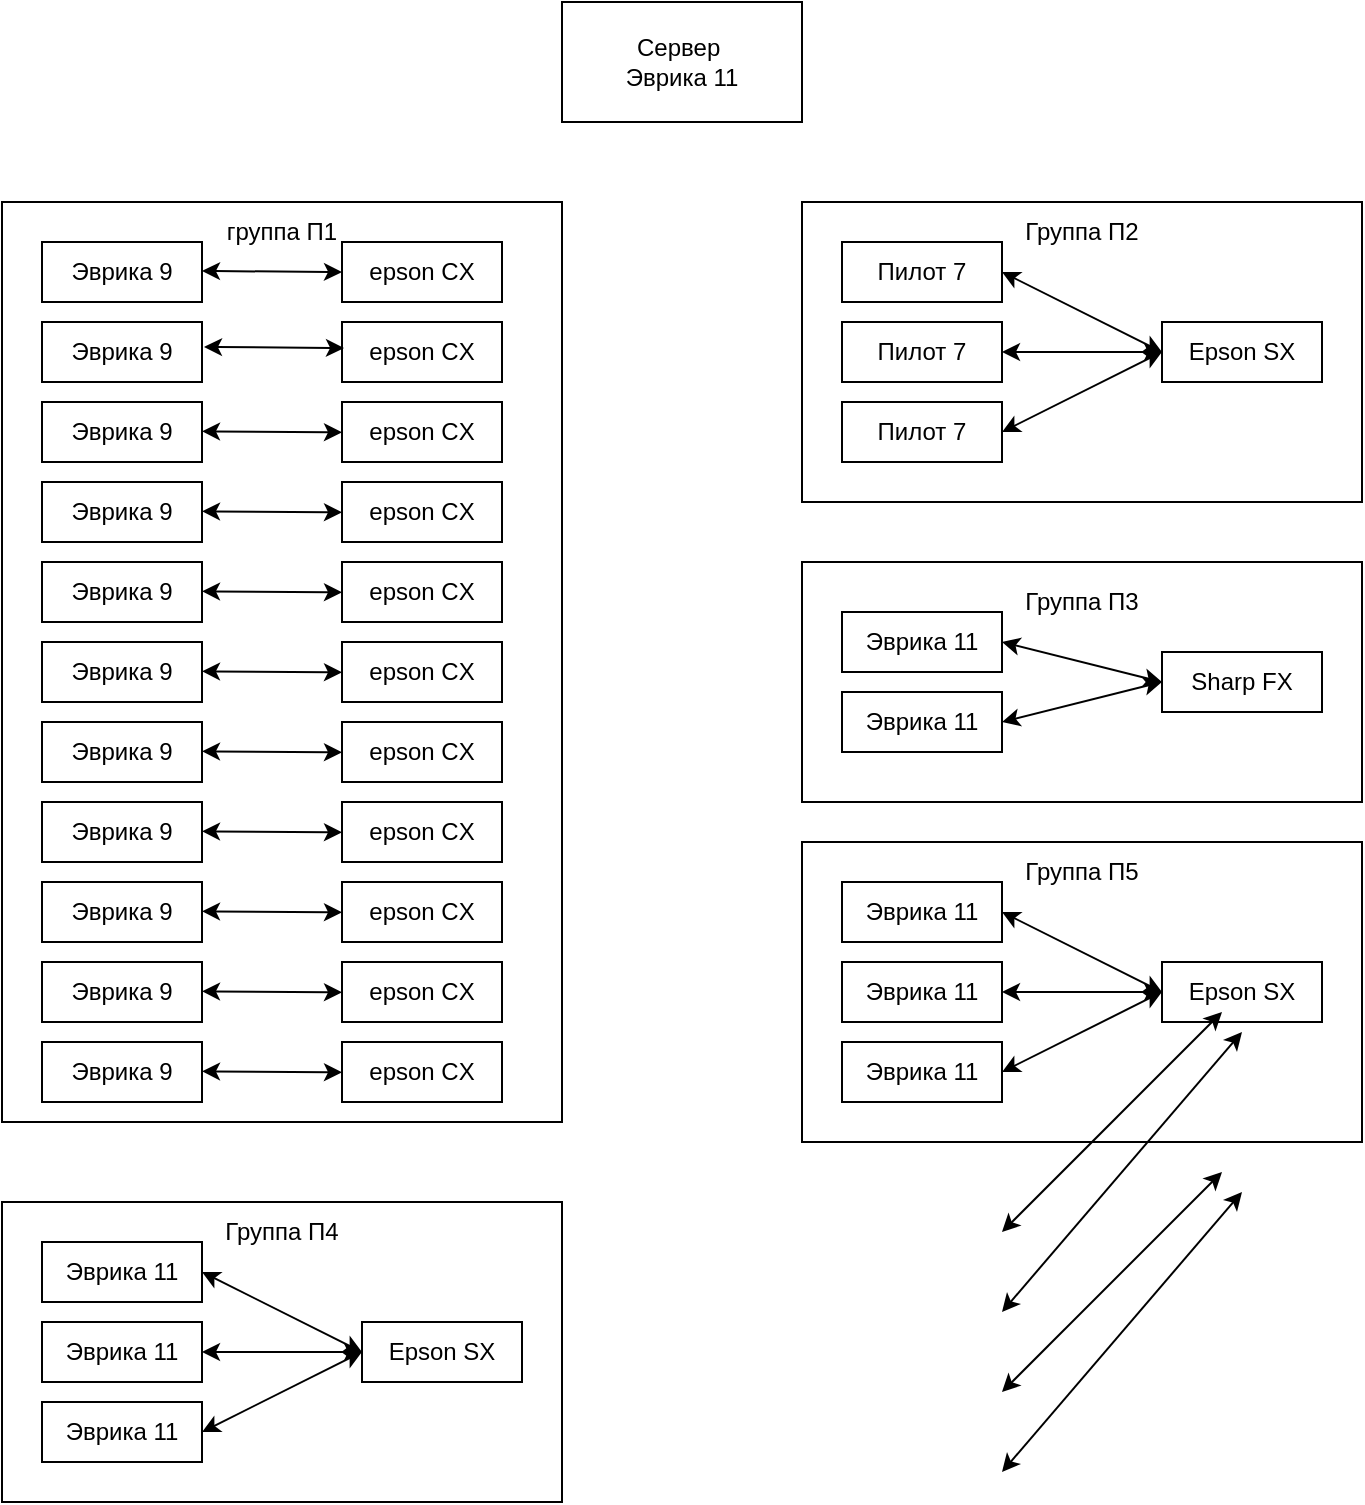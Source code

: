 <mxfile version="21.0.2" type="device"><diagram name="Page-1" id="cQY_6nvBTwOxFIZZVSRD"><mxGraphModel dx="954" dy="675" grid="1" gridSize="10" guides="1" tooltips="1" connect="1" arrows="1" fold="1" page="1" pageScale="1" pageWidth="827" pageHeight="1169" math="0" shadow="0"><root><mxCell id="0"/><mxCell id="1" parent="0"/><mxCell id="Dg9zF2Ume9i-oO9ng2XR-1" value="Сервер&amp;nbsp;&lt;br&gt;Эврика 11" style="rounded=0;whiteSpace=wrap;html=1;" parent="1" vertex="1"><mxGeometry x="360" y="20" width="120" height="60" as="geometry"/></mxCell><mxCell id="Dg9zF2Ume9i-oO9ng2XR-2" value="" style="rounded=0;whiteSpace=wrap;html=1;" parent="1" vertex="1"><mxGeometry x="80" y="120" width="280" height="460" as="geometry"/></mxCell><mxCell id="Dg9zF2Ume9i-oO9ng2XR-5" value="epson CX" style="rounded=0;whiteSpace=wrap;html=1;" parent="1" vertex="1"><mxGeometry x="250" y="140" width="80" height="30" as="geometry"/></mxCell><mxCell id="Dg9zF2Ume9i-oO9ng2XR-12" value="Эврика 9" style="rounded=0;whiteSpace=wrap;html=1;" parent="1" vertex="1"><mxGeometry x="100" y="140" width="80" height="30" as="geometry"/></mxCell><mxCell id="Dg9zF2Ume9i-oO9ng2XR-28" value="группа П1" style="text;html=1;strokeColor=none;fillColor=none;align=center;verticalAlign=middle;whiteSpace=wrap;rounded=0;" parent="1" vertex="1"><mxGeometry x="190" y="120" width="60" height="30" as="geometry"/></mxCell><mxCell id="Dg9zF2Ume9i-oO9ng2XR-30" value="Эврика 9" style="rounded=0;whiteSpace=wrap;html=1;" parent="1" vertex="1"><mxGeometry x="100" y="180" width="80" height="30" as="geometry"/></mxCell><mxCell id="Dg9zF2Ume9i-oO9ng2XR-31" value="Эврика 9" style="rounded=0;whiteSpace=wrap;html=1;" parent="1" vertex="1"><mxGeometry x="100" y="220" width="80" height="30" as="geometry"/></mxCell><mxCell id="Dg9zF2Ume9i-oO9ng2XR-32" value="Эврика 9" style="rounded=0;whiteSpace=wrap;html=1;" parent="1" vertex="1"><mxGeometry x="100" y="260" width="80" height="30" as="geometry"/></mxCell><mxCell id="Dg9zF2Ume9i-oO9ng2XR-33" value="Эврика 9" style="rounded=0;whiteSpace=wrap;html=1;" parent="1" vertex="1"><mxGeometry x="100" y="300" width="80" height="30" as="geometry"/></mxCell><mxCell id="Dg9zF2Ume9i-oO9ng2XR-34" value="Эврика 9" style="rounded=0;whiteSpace=wrap;html=1;" parent="1" vertex="1"><mxGeometry x="100" y="340" width="80" height="30" as="geometry"/></mxCell><mxCell id="Dg9zF2Ume9i-oO9ng2XR-35" value="Эврика 9" style="rounded=0;whiteSpace=wrap;html=1;" parent="1" vertex="1"><mxGeometry x="100" y="380" width="80" height="30" as="geometry"/></mxCell><mxCell id="Dg9zF2Ume9i-oO9ng2XR-36" value="Эврика 9" style="rounded=0;whiteSpace=wrap;html=1;" parent="1" vertex="1"><mxGeometry x="100" y="420" width="80" height="30" as="geometry"/></mxCell><mxCell id="Dg9zF2Ume9i-oO9ng2XR-37" value="Эврика 9" style="rounded=0;whiteSpace=wrap;html=1;" parent="1" vertex="1"><mxGeometry x="100" y="460" width="80" height="30" as="geometry"/></mxCell><mxCell id="Dg9zF2Ume9i-oO9ng2XR-38" value="Эврика 9" style="rounded=0;whiteSpace=wrap;html=1;" parent="1" vertex="1"><mxGeometry x="100" y="500" width="80" height="30" as="geometry"/></mxCell><mxCell id="Dg9zF2Ume9i-oO9ng2XR-39" value="Эврика 9" style="rounded=0;whiteSpace=wrap;html=1;" parent="1" vertex="1"><mxGeometry x="100" y="540" width="80" height="30" as="geometry"/></mxCell><mxCell id="Dg9zF2Ume9i-oO9ng2XR-40" value="epson CX" style="rounded=0;whiteSpace=wrap;html=1;" parent="1" vertex="1"><mxGeometry x="250" y="180" width="80" height="30" as="geometry"/></mxCell><mxCell id="Dg9zF2Ume9i-oO9ng2XR-41" value="epson CX" style="rounded=0;whiteSpace=wrap;html=1;" parent="1" vertex="1"><mxGeometry x="250" y="220" width="80" height="30" as="geometry"/></mxCell><mxCell id="Dg9zF2Ume9i-oO9ng2XR-42" value="epson CX" style="rounded=0;whiteSpace=wrap;html=1;" parent="1" vertex="1"><mxGeometry x="250" y="300" width="80" height="30" as="geometry"/></mxCell><mxCell id="Dg9zF2Ume9i-oO9ng2XR-43" value="epson CX" style="rounded=0;whiteSpace=wrap;html=1;" parent="1" vertex="1"><mxGeometry x="250" y="260" width="80" height="30" as="geometry"/></mxCell><mxCell id="Dg9zF2Ume9i-oO9ng2XR-44" value="epson CX" style="rounded=0;whiteSpace=wrap;html=1;" parent="1" vertex="1"><mxGeometry x="250" y="340" width="80" height="30" as="geometry"/></mxCell><mxCell id="Dg9zF2Ume9i-oO9ng2XR-45" value="epson CX" style="rounded=0;whiteSpace=wrap;html=1;" parent="1" vertex="1"><mxGeometry x="250" y="380" width="80" height="30" as="geometry"/></mxCell><mxCell id="Dg9zF2Ume9i-oO9ng2XR-46" value="epson CX" style="rounded=0;whiteSpace=wrap;html=1;" parent="1" vertex="1"><mxGeometry x="250" y="420" width="80" height="30" as="geometry"/></mxCell><mxCell id="Dg9zF2Ume9i-oO9ng2XR-47" value="epson CX" style="rounded=0;whiteSpace=wrap;html=1;" parent="1" vertex="1"><mxGeometry x="250" y="460" width="80" height="30" as="geometry"/></mxCell><mxCell id="Dg9zF2Ume9i-oO9ng2XR-48" value="epson CX" style="rounded=0;whiteSpace=wrap;html=1;" parent="1" vertex="1"><mxGeometry x="250" y="500" width="80" height="30" as="geometry"/></mxCell><mxCell id="Dg9zF2Ume9i-oO9ng2XR-49" value="epson CX" style="rounded=0;whiteSpace=wrap;html=1;" parent="1" vertex="1"><mxGeometry x="250" y="540" width="80" height="30" as="geometry"/></mxCell><mxCell id="Dg9zF2Ume9i-oO9ng2XR-51" value="" style="endArrow=classic;startArrow=classic;html=1;rounded=0;entryX=0;entryY=0.5;entryDx=0;entryDy=0;" parent="1" target="Dg9zF2Ume9i-oO9ng2XR-5" edge="1"><mxGeometry width="50" height="50" relative="1" as="geometry"><mxPoint x="180" y="154.5" as="sourcePoint"/><mxPoint x="220" y="154.5" as="targetPoint"/></mxGeometry></mxCell><mxCell id="Dg9zF2Ume9i-oO9ng2XR-52" value="" style="endArrow=classic;startArrow=classic;html=1;rounded=0;entryX=0;entryY=0.5;entryDx=0;entryDy=0;" parent="1" edge="1"><mxGeometry width="50" height="50" relative="1" as="geometry"><mxPoint x="181" y="192.5" as="sourcePoint"/><mxPoint x="251" y="193" as="targetPoint"/></mxGeometry></mxCell><mxCell id="Dg9zF2Ume9i-oO9ng2XR-53" value="" style="endArrow=classic;startArrow=classic;html=1;rounded=0;entryX=0;entryY=0.5;entryDx=0;entryDy=0;" parent="1" edge="1"><mxGeometry width="50" height="50" relative="1" as="geometry"><mxPoint x="180" y="234.66" as="sourcePoint"/><mxPoint x="250" y="235.16" as="targetPoint"/></mxGeometry></mxCell><mxCell id="Dg9zF2Ume9i-oO9ng2XR-54" value="" style="endArrow=classic;startArrow=classic;html=1;rounded=0;entryX=0;entryY=0.5;entryDx=0;entryDy=0;" parent="1" edge="1"><mxGeometry width="50" height="50" relative="1" as="geometry"><mxPoint x="180" y="274.66" as="sourcePoint"/><mxPoint x="250" y="275.16" as="targetPoint"/></mxGeometry></mxCell><mxCell id="Dg9zF2Ume9i-oO9ng2XR-55" value="" style="endArrow=classic;startArrow=classic;html=1;rounded=0;entryX=0;entryY=0.5;entryDx=0;entryDy=0;" parent="1" edge="1"><mxGeometry width="50" height="50" relative="1" as="geometry"><mxPoint x="180" y="314.66" as="sourcePoint"/><mxPoint x="250" y="315.16" as="targetPoint"/></mxGeometry></mxCell><mxCell id="Dg9zF2Ume9i-oO9ng2XR-56" value="" style="endArrow=classic;startArrow=classic;html=1;rounded=0;entryX=0;entryY=0.5;entryDx=0;entryDy=0;" parent="1" edge="1"><mxGeometry width="50" height="50" relative="1" as="geometry"><mxPoint x="180" y="354.66" as="sourcePoint"/><mxPoint x="250" y="355.16" as="targetPoint"/></mxGeometry></mxCell><mxCell id="Dg9zF2Ume9i-oO9ng2XR-62" value="" style="endArrow=classic;startArrow=classic;html=1;rounded=0;entryX=0;entryY=0.5;entryDx=0;entryDy=0;" parent="1" edge="1"><mxGeometry width="50" height="50" relative="1" as="geometry"><mxPoint x="180" y="394.66" as="sourcePoint"/><mxPoint x="250" y="395.16" as="targetPoint"/></mxGeometry></mxCell><mxCell id="Dg9zF2Ume9i-oO9ng2XR-63" value="" style="endArrow=classic;startArrow=classic;html=1;rounded=0;entryX=0;entryY=0.5;entryDx=0;entryDy=0;" parent="1" edge="1"><mxGeometry width="50" height="50" relative="1" as="geometry"><mxPoint x="180" y="434.66" as="sourcePoint"/><mxPoint x="250" y="435.16" as="targetPoint"/></mxGeometry></mxCell><mxCell id="Dg9zF2Ume9i-oO9ng2XR-64" value="" style="endArrow=classic;startArrow=classic;html=1;rounded=0;entryX=0;entryY=0.5;entryDx=0;entryDy=0;" parent="1" edge="1"><mxGeometry width="50" height="50" relative="1" as="geometry"><mxPoint x="180" y="474.66" as="sourcePoint"/><mxPoint x="250" y="475.16" as="targetPoint"/></mxGeometry></mxCell><mxCell id="Dg9zF2Ume9i-oO9ng2XR-65" value="" style="endArrow=classic;startArrow=classic;html=1;rounded=0;entryX=0;entryY=0.5;entryDx=0;entryDy=0;" parent="1" edge="1"><mxGeometry width="50" height="50" relative="1" as="geometry"><mxPoint x="180" y="514.66" as="sourcePoint"/><mxPoint x="250" y="515.16" as="targetPoint"/></mxGeometry></mxCell><mxCell id="Dg9zF2Ume9i-oO9ng2XR-68" value="" style="endArrow=classic;startArrow=classic;html=1;rounded=0;entryX=0;entryY=0.5;entryDx=0;entryDy=0;" parent="1" edge="1"><mxGeometry width="50" height="50" relative="1" as="geometry"><mxPoint x="180" y="554.66" as="sourcePoint"/><mxPoint x="250" y="555.16" as="targetPoint"/></mxGeometry></mxCell><mxCell id="Dg9zF2Ume9i-oO9ng2XR-70" value="" style="rounded=0;whiteSpace=wrap;html=1;" parent="1" vertex="1"><mxGeometry x="480" y="120" width="280" height="150" as="geometry"/></mxCell><mxCell id="Dg9zF2Ume9i-oO9ng2XR-71" value="Пилот 7" style="rounded=0;whiteSpace=wrap;html=1;" parent="1" vertex="1"><mxGeometry x="500" y="140" width="80" height="30" as="geometry"/></mxCell><mxCell id="Dg9zF2Ume9i-oO9ng2XR-72" value="Пилот 7" style="rounded=0;whiteSpace=wrap;html=1;" parent="1" vertex="1"><mxGeometry x="500" y="180" width="80" height="30" as="geometry"/></mxCell><mxCell id="Dg9zF2Ume9i-oO9ng2XR-73" value="Пилот 7" style="rounded=0;whiteSpace=wrap;html=1;" parent="1" vertex="1"><mxGeometry x="500" y="220" width="80" height="30" as="geometry"/></mxCell><mxCell id="Dg9zF2Ume9i-oO9ng2XR-78" value="Epson SX" style="rounded=0;whiteSpace=wrap;html=1;" parent="1" vertex="1"><mxGeometry x="660" y="180" width="80" height="30" as="geometry"/></mxCell><mxCell id="Dg9zF2Ume9i-oO9ng2XR-88" value="" style="endArrow=classic;startArrow=classic;html=1;rounded=0;entryX=1;entryY=0.5;entryDx=0;entryDy=0;exitX=0;exitY=0.5;exitDx=0;exitDy=0;" parent="1" source="Dg9zF2Ume9i-oO9ng2XR-78" target="Dg9zF2Ume9i-oO9ng2XR-71" edge="1"><mxGeometry width="50" height="50" relative="1" as="geometry"><mxPoint x="440" y="350" as="sourcePoint"/><mxPoint x="490" y="300" as="targetPoint"/></mxGeometry></mxCell><mxCell id="Dg9zF2Ume9i-oO9ng2XR-89" value="" style="endArrow=classic;startArrow=classic;html=1;rounded=0;entryX=1;entryY=0.5;entryDx=0;entryDy=0;exitX=0;exitY=0.5;exitDx=0;exitDy=0;" parent="1" source="Dg9zF2Ume9i-oO9ng2XR-78" target="Dg9zF2Ume9i-oO9ng2XR-72" edge="1"><mxGeometry width="50" height="50" relative="1" as="geometry"><mxPoint x="680" y="230" as="sourcePoint"/><mxPoint x="600" y="210" as="targetPoint"/></mxGeometry></mxCell><mxCell id="Dg9zF2Ume9i-oO9ng2XR-95" value="Группа П2" style="text;html=1;strokeColor=none;fillColor=none;align=center;verticalAlign=middle;whiteSpace=wrap;rounded=0;" parent="1" vertex="1"><mxGeometry x="590" y="120" width="60" height="30" as="geometry"/></mxCell><mxCell id="Dg9zF2Ume9i-oO9ng2XR-99" value="" style="rounded=0;whiteSpace=wrap;html=1;" parent="1" vertex="1"><mxGeometry x="480" y="300" width="280" height="120" as="geometry"/></mxCell><mxCell id="Dg9zF2Ume9i-oO9ng2XR-100" value="Эврика 11" style="rounded=0;whiteSpace=wrap;html=1;" parent="1" vertex="1"><mxGeometry x="500" y="325" width="80" height="30" as="geometry"/></mxCell><mxCell id="Dg9zF2Ume9i-oO9ng2XR-101" value="Эврика 11" style="rounded=0;whiteSpace=wrap;html=1;" parent="1" vertex="1"><mxGeometry x="500" y="365" width="80" height="30" as="geometry"/></mxCell><mxCell id="Dg9zF2Ume9i-oO9ng2XR-106" value="Sharp FX" style="rounded=0;whiteSpace=wrap;html=1;" parent="1" vertex="1"><mxGeometry x="660" y="345" width="80" height="30" as="geometry"/></mxCell><mxCell id="Dg9zF2Ume9i-oO9ng2XR-109" value="" style="endArrow=classic;startArrow=classic;html=1;rounded=0;entryX=1;entryY=0.5;entryDx=0;entryDy=0;exitX=0;exitY=0.5;exitDx=0;exitDy=0;" parent="1" source="Dg9zF2Ume9i-oO9ng2XR-106" target="Dg9zF2Ume9i-oO9ng2XR-100" edge="1"><mxGeometry width="50" height="50" relative="1" as="geometry"><mxPoint x="440" y="535" as="sourcePoint"/><mxPoint x="490" y="485" as="targetPoint"/></mxGeometry></mxCell><mxCell id="Dg9zF2Ume9i-oO9ng2XR-110" value="" style="endArrow=classic;startArrow=classic;html=1;rounded=0;entryX=1;entryY=0.5;entryDx=0;entryDy=0;exitX=0;exitY=0.5;exitDx=0;exitDy=0;" parent="1" source="Dg9zF2Ume9i-oO9ng2XR-106" target="Dg9zF2Ume9i-oO9ng2XR-101" edge="1"><mxGeometry width="50" height="50" relative="1" as="geometry"><mxPoint x="680" y="415" as="sourcePoint"/><mxPoint x="600" y="395" as="targetPoint"/></mxGeometry></mxCell><mxCell id="Dg9zF2Ume9i-oO9ng2XR-115" value="Группа П3" style="text;html=1;strokeColor=none;fillColor=none;align=center;verticalAlign=middle;whiteSpace=wrap;rounded=0;" parent="1" vertex="1"><mxGeometry x="590" y="305" width="60" height="30" as="geometry"/></mxCell><mxCell id="Dg9zF2Ume9i-oO9ng2XR-116" style="edgeStyle=orthogonalEdgeStyle;rounded=0;orthogonalLoop=1;jettySize=auto;html=1;exitX=0.5;exitY=1;exitDx=0;exitDy=0;" parent="1" source="Dg9zF2Ume9i-oO9ng2XR-99" target="Dg9zF2Ume9i-oO9ng2XR-99" edge="1"><mxGeometry relative="1" as="geometry"/></mxCell><mxCell id="Dg9zF2Ume9i-oO9ng2XR-118" value="" style="rounded=0;whiteSpace=wrap;html=1;" parent="1" vertex="1"><mxGeometry x="80" y="620" width="280" height="150" as="geometry"/></mxCell><mxCell id="Dg9zF2Ume9i-oO9ng2XR-119" value="Эврика 11" style="rounded=0;whiteSpace=wrap;html=1;" parent="1" vertex="1"><mxGeometry x="100" y="640" width="80" height="30" as="geometry"/></mxCell><mxCell id="Dg9zF2Ume9i-oO9ng2XR-120" value="Эврика 11" style="rounded=0;whiteSpace=wrap;html=1;" parent="1" vertex="1"><mxGeometry x="100" y="680" width="80" height="30" as="geometry"/></mxCell><mxCell id="Dg9zF2Ume9i-oO9ng2XR-121" value="Эврика 11" style="rounded=0;whiteSpace=wrap;html=1;" parent="1" vertex="1"><mxGeometry x="100" y="720" width="80" height="30" as="geometry"/></mxCell><mxCell id="Dg9zF2Ume9i-oO9ng2XR-125" value="Epson SX" style="rounded=0;whiteSpace=wrap;html=1;" parent="1" vertex="1"><mxGeometry x="260" y="680" width="80" height="30" as="geometry"/></mxCell><mxCell id="Dg9zF2Ume9i-oO9ng2XR-128" value="" style="endArrow=classic;startArrow=classic;html=1;rounded=0;entryX=1;entryY=0.5;entryDx=0;entryDy=0;exitX=0;exitY=0.5;exitDx=0;exitDy=0;" parent="1" source="Dg9zF2Ume9i-oO9ng2XR-125" target="Dg9zF2Ume9i-oO9ng2XR-119" edge="1"><mxGeometry width="50" height="50" relative="1" as="geometry"><mxPoint x="40" y="850" as="sourcePoint"/><mxPoint x="90" y="800" as="targetPoint"/></mxGeometry></mxCell><mxCell id="Dg9zF2Ume9i-oO9ng2XR-129" value="" style="endArrow=classic;startArrow=classic;html=1;rounded=0;entryX=1;entryY=0.5;entryDx=0;entryDy=0;exitX=0;exitY=0.5;exitDx=0;exitDy=0;" parent="1" source="Dg9zF2Ume9i-oO9ng2XR-125" target="Dg9zF2Ume9i-oO9ng2XR-120" edge="1"><mxGeometry width="50" height="50" relative="1" as="geometry"><mxPoint x="280" y="730" as="sourcePoint"/><mxPoint x="200" y="710" as="targetPoint"/></mxGeometry></mxCell><mxCell id="Dg9zF2Ume9i-oO9ng2XR-130" value="" style="endArrow=classic;startArrow=classic;html=1;rounded=0;entryX=1;entryY=0.5;entryDx=0;entryDy=0;exitX=0;exitY=0.5;exitDx=0;exitDy=0;" parent="1" source="Dg9zF2Ume9i-oO9ng2XR-125" target="Dg9zF2Ume9i-oO9ng2XR-121" edge="1"><mxGeometry width="50" height="50" relative="1" as="geometry"><mxPoint x="260" y="755" as="sourcePoint"/><mxPoint x="190" y="705" as="targetPoint"/></mxGeometry></mxCell><mxCell id="Dg9zF2Ume9i-oO9ng2XR-134" value="Группа П4" style="text;html=1;strokeColor=none;fillColor=none;align=center;verticalAlign=middle;whiteSpace=wrap;rounded=0;" parent="1" vertex="1"><mxGeometry x="190" y="620" width="60" height="30" as="geometry"/></mxCell><mxCell id="Dg9zF2Ume9i-oO9ng2XR-143" value="" style="rounded=0;whiteSpace=wrap;html=1;" parent="1" vertex="1"><mxGeometry x="480" y="440" width="280" height="150" as="geometry"/></mxCell><mxCell id="Dg9zF2Ume9i-oO9ng2XR-144" value="Эврика 11" style="rounded=0;whiteSpace=wrap;html=1;" parent="1" vertex="1"><mxGeometry x="500" y="460" width="80" height="30" as="geometry"/></mxCell><mxCell id="Dg9zF2Ume9i-oO9ng2XR-145" value="Эврика 11" style="rounded=0;whiteSpace=wrap;html=1;" parent="1" vertex="1"><mxGeometry x="500" y="500" width="80" height="30" as="geometry"/></mxCell><mxCell id="Dg9zF2Ume9i-oO9ng2XR-146" value="Эврика 11" style="rounded=0;whiteSpace=wrap;html=1;" parent="1" vertex="1"><mxGeometry x="500" y="540" width="80" height="30" as="geometry"/></mxCell><mxCell id="Dg9zF2Ume9i-oO9ng2XR-150" value="Epson SX" style="rounded=0;whiteSpace=wrap;html=1;" parent="1" vertex="1"><mxGeometry x="660" y="500" width="80" height="30" as="geometry"/></mxCell><mxCell id="Dg9zF2Ume9i-oO9ng2XR-153" value="" style="endArrow=classic;startArrow=classic;html=1;rounded=0;entryX=1;entryY=0.5;entryDx=0;entryDy=0;exitX=0;exitY=0.5;exitDx=0;exitDy=0;" parent="1" source="Dg9zF2Ume9i-oO9ng2XR-150" target="Dg9zF2Ume9i-oO9ng2XR-144" edge="1"><mxGeometry width="50" height="50" relative="1" as="geometry"><mxPoint x="440" y="670" as="sourcePoint"/><mxPoint x="490" y="620" as="targetPoint"/></mxGeometry></mxCell><mxCell id="Dg9zF2Ume9i-oO9ng2XR-154" value="" style="endArrow=classic;startArrow=classic;html=1;rounded=0;entryX=1;entryY=0.5;entryDx=0;entryDy=0;exitX=0;exitY=0.5;exitDx=0;exitDy=0;" parent="1" source="Dg9zF2Ume9i-oO9ng2XR-150" target="Dg9zF2Ume9i-oO9ng2XR-145" edge="1"><mxGeometry width="50" height="50" relative="1" as="geometry"><mxPoint x="680" y="550" as="sourcePoint"/><mxPoint x="600" y="530" as="targetPoint"/></mxGeometry></mxCell><mxCell id="Dg9zF2Ume9i-oO9ng2XR-155" value="" style="endArrow=classic;startArrow=classic;html=1;rounded=0;entryX=1;entryY=0.5;entryDx=0;entryDy=0;exitX=0;exitY=0.5;exitDx=0;exitDy=0;" parent="1" source="Dg9zF2Ume9i-oO9ng2XR-150" target="Dg9zF2Ume9i-oO9ng2XR-146" edge="1"><mxGeometry width="50" height="50" relative="1" as="geometry"><mxPoint x="660" y="575" as="sourcePoint"/><mxPoint x="590" y="525" as="targetPoint"/></mxGeometry></mxCell><mxCell id="Dg9zF2Ume9i-oO9ng2XR-157" value="" style="endArrow=classic;startArrow=classic;html=1;rounded=0;entryX=1;entryY=0.5;entryDx=0;entryDy=0;exitX=0;exitY=0.5;exitDx=0;exitDy=0;" parent="1" source="Dg9zF2Ume9i-oO9ng2XR-152" edge="1"><mxGeometry width="50" height="50" relative="1" as="geometry"><mxPoint x="690" y="525" as="sourcePoint"/><mxPoint x="580" y="635" as="targetPoint"/></mxGeometry></mxCell><mxCell id="Dg9zF2Ume9i-oO9ng2XR-158" value="" style="endArrow=classic;startArrow=classic;html=1;rounded=0;entryX=1;entryY=0.5;entryDx=0;entryDy=0;exitX=0;exitY=0.5;exitDx=0;exitDy=0;" parent="1" source="Dg9zF2Ume9i-oO9ng2XR-152" edge="1"><mxGeometry width="50" height="50" relative="1" as="geometry"><mxPoint x="700" y="535" as="sourcePoint"/><mxPoint x="580" y="675" as="targetPoint"/></mxGeometry></mxCell><mxCell id="Dg9zF2Ume9i-oO9ng2XR-159" value="Группа П5" style="text;html=1;strokeColor=none;fillColor=none;align=center;verticalAlign=middle;whiteSpace=wrap;rounded=0;" parent="1" vertex="1"><mxGeometry x="590" y="440" width="60" height="30" as="geometry"/></mxCell><mxCell id="Dg9zF2Ume9i-oO9ng2XR-163" value="" style="endArrow=classic;startArrow=classic;html=1;rounded=0;entryX=1;entryY=0.5;entryDx=0;entryDy=0;exitX=0;exitY=0.5;exitDx=0;exitDy=0;" parent="1" source="Dg9zF2Ume9i-oO9ng2XR-162" edge="1"><mxGeometry width="50" height="50" relative="1" as="geometry"><mxPoint x="690" y="605" as="sourcePoint"/><mxPoint x="580" y="715" as="targetPoint"/></mxGeometry></mxCell><mxCell id="Dg9zF2Ume9i-oO9ng2XR-164" value="" style="endArrow=classic;startArrow=classic;html=1;rounded=0;entryX=1;entryY=0.5;entryDx=0;entryDy=0;exitX=0;exitY=0.5;exitDx=0;exitDy=0;" parent="1" source="Dg9zF2Ume9i-oO9ng2XR-162" edge="1"><mxGeometry width="50" height="50" relative="1" as="geometry"><mxPoint x="700" y="615" as="sourcePoint"/><mxPoint x="580" y="755" as="targetPoint"/></mxGeometry></mxCell><mxCell id="0cavZzWbUn45Hy5t1boi-1" value="" style="endArrow=classic;startArrow=classic;html=1;rounded=0;entryX=1;entryY=0.5;entryDx=0;entryDy=0;exitX=0;exitY=0.5;exitDx=0;exitDy=0;" edge="1" parent="1" source="Dg9zF2Ume9i-oO9ng2XR-78" target="Dg9zF2Ume9i-oO9ng2XR-73"><mxGeometry width="50" height="50" relative="1" as="geometry"><mxPoint x="670" y="205" as="sourcePoint"/><mxPoint x="590" y="205" as="targetPoint"/></mxGeometry></mxCell></root></mxGraphModel></diagram></mxfile>